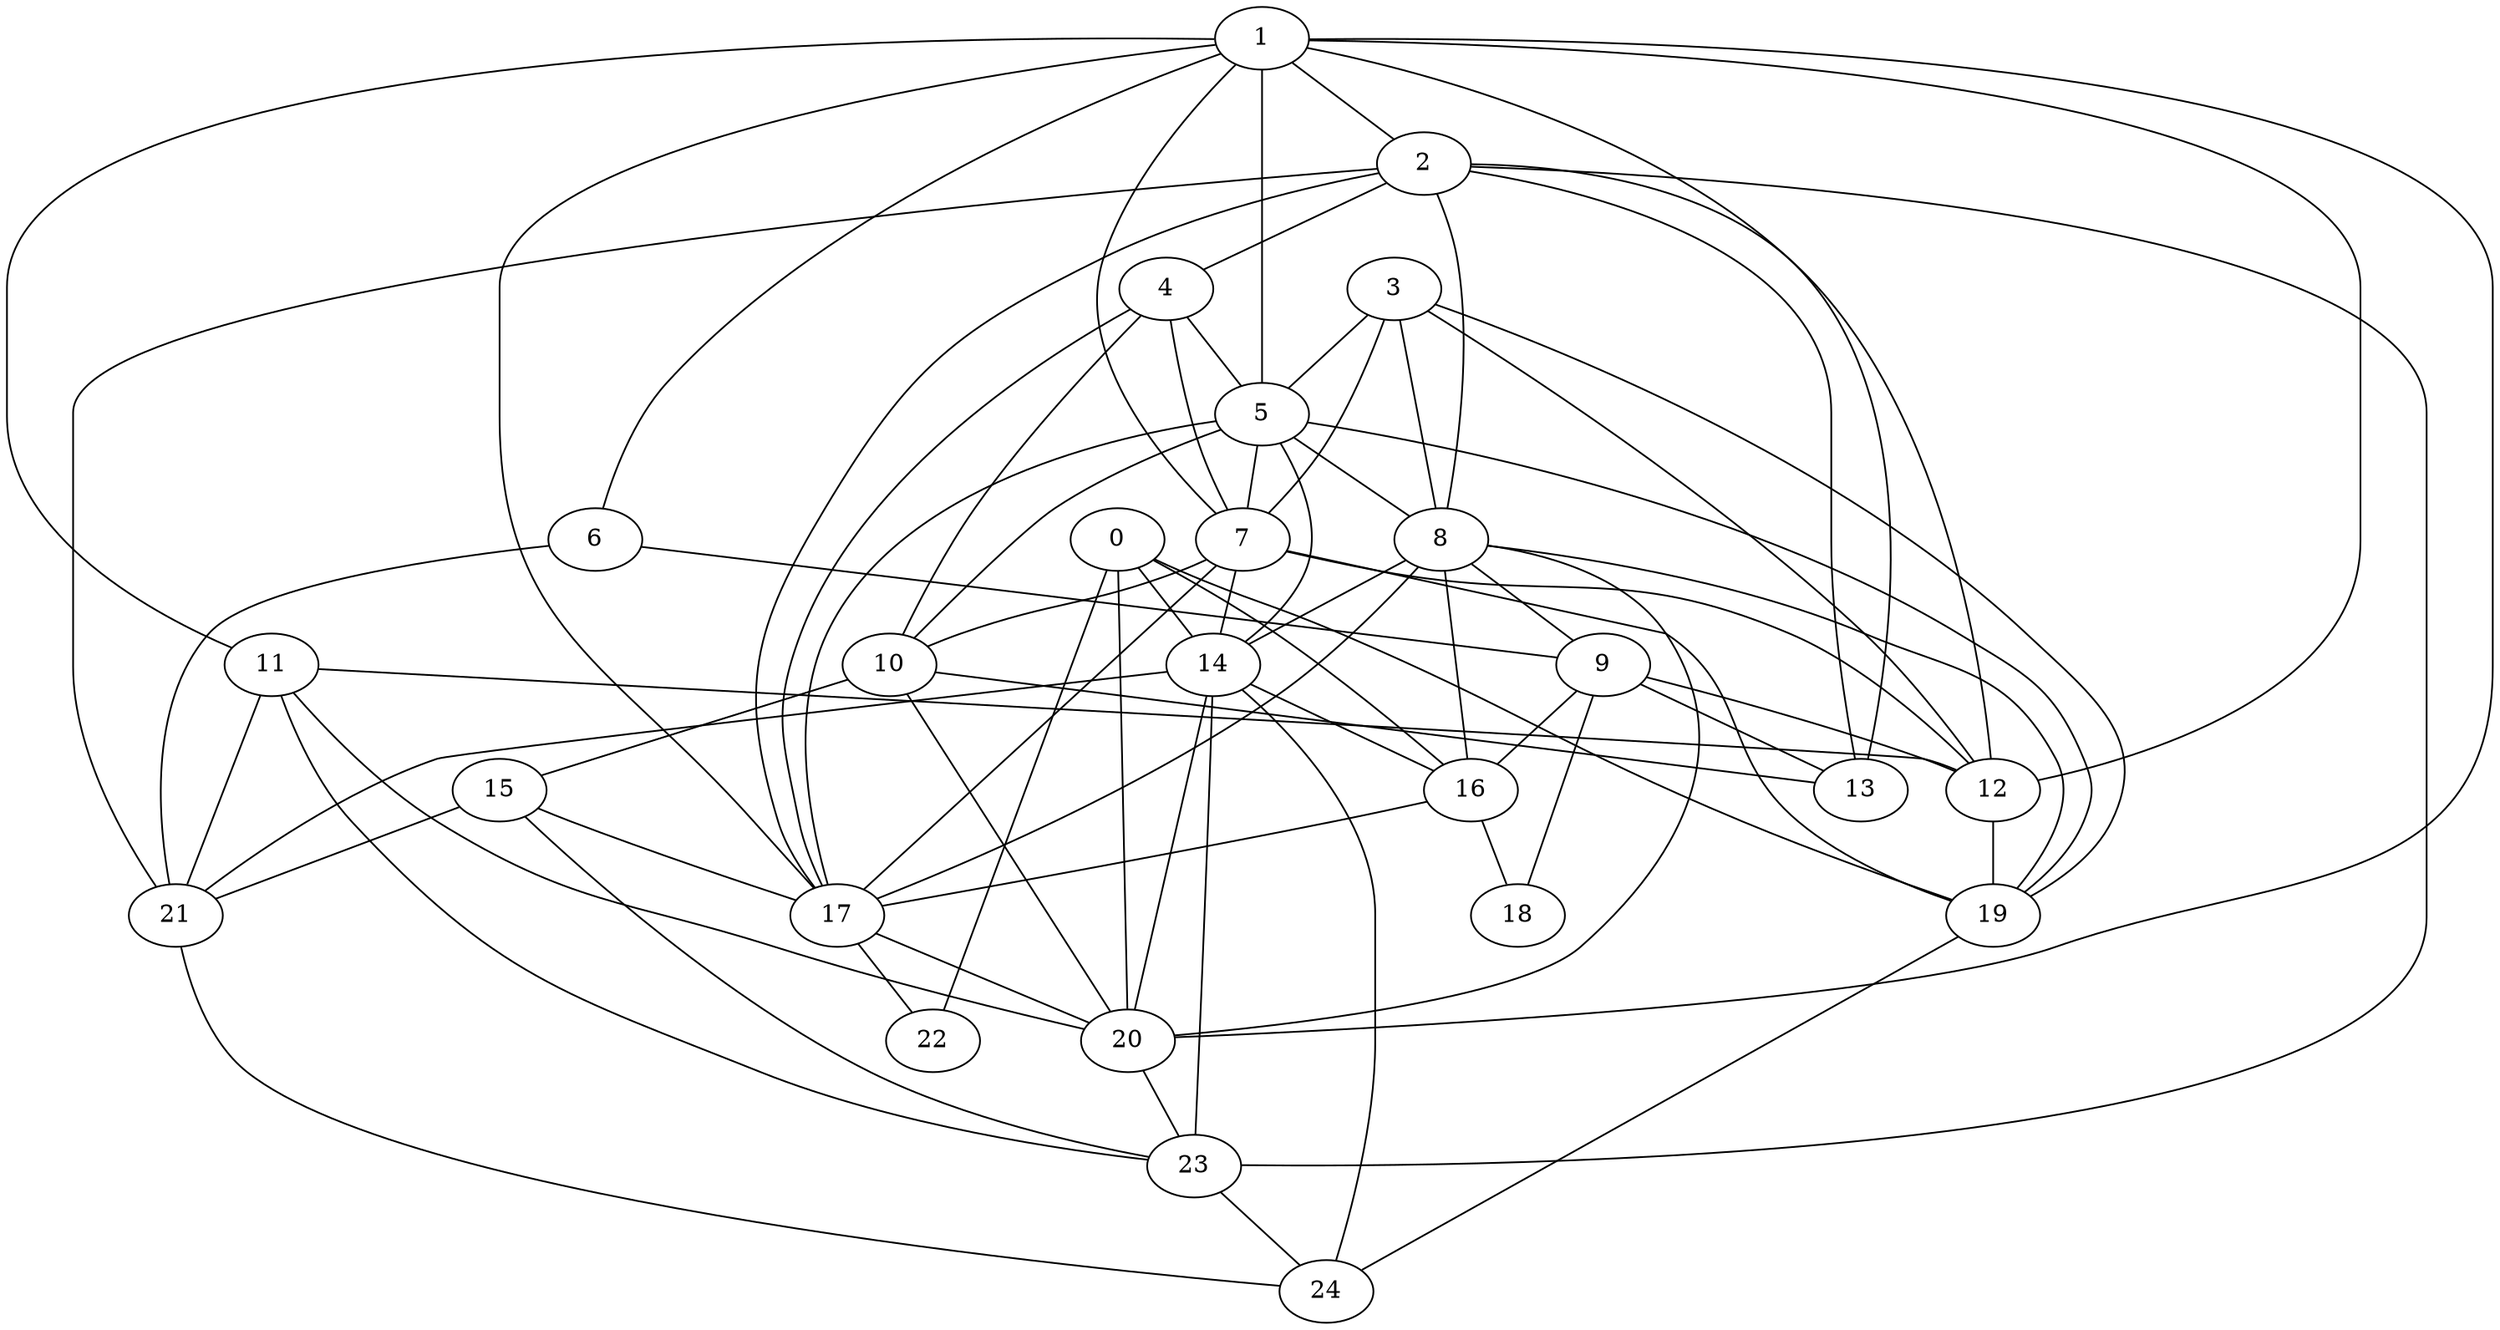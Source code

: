 strict graph "gnp_random_graph(25,0.25)" {
0;
1;
2;
3;
4;
5;
6;
7;
8;
9;
10;
11;
12;
13;
14;
15;
16;
17;
18;
19;
20;
21;
22;
23;
24;
0 -- 16  [is_available=True, prob="0.76876136754"];
0 -- 19  [is_available=True, prob="0.741702579825"];
0 -- 20  [is_available=True, prob="0.625826610922"];
0 -- 22  [is_available=True, prob="0.344489895192"];
0 -- 14  [is_available=True, prob="0.893872367183"];
1 -- 2  [is_available=True, prob="0.935338319075"];
1 -- 5  [is_available=True, prob="0.682858991841"];
1 -- 6  [is_available=True, prob="0.900015116279"];
1 -- 7  [is_available=True, prob="1.0"];
1 -- 11  [is_available=True, prob="0.831855337047"];
1 -- 12  [is_available=True, prob="1.0"];
1 -- 13  [is_available=True, prob="0.313697811853"];
1 -- 17  [is_available=True, prob="0.648706504998"];
1 -- 20  [is_available=True, prob="0.315220756204"];
2 -- 4  [is_available=True, prob="0.889900397029"];
2 -- 8  [is_available=True, prob="0.995627640461"];
2 -- 12  [is_available=True, prob="0.348944954065"];
2 -- 13  [is_available=True, prob="0.989151011398"];
2 -- 17  [is_available=True, prob="0.785217413434"];
2 -- 21  [is_available=True, prob="0.101755249878"];
2 -- 23  [is_available=True, prob="0.728169066379"];
3 -- 8  [is_available=True, prob="0.0943585020328"];
3 -- 19  [is_available=True, prob="0.147151011449"];
3 -- 12  [is_available=True, prob="0.82055397124"];
3 -- 5  [is_available=True, prob="0.505703857069"];
3 -- 7  [is_available=True, prob="0.471904617054"];
4 -- 17  [is_available=True, prob="0.184577179775"];
4 -- 10  [is_available=True, prob="0.83122507975"];
4 -- 5  [is_available=True, prob="0.81465983178"];
4 -- 7  [is_available=True, prob="0.492892096472"];
5 -- 7  [is_available=True, prob="1.0"];
5 -- 8  [is_available=True, prob="0.431305940975"];
5 -- 10  [is_available=True, prob="0.778251306656"];
5 -- 14  [is_available=True, prob="0.938735008444"];
5 -- 17  [is_available=True, prob="0.58791431302"];
5 -- 19  [is_available=True, prob="1.0"];
6 -- 21  [is_available=True, prob="0.435413117667"];
6 -- 9  [is_available=True, prob="0.30487780318"];
7 -- 10  [is_available=True, prob="0.17406266687"];
7 -- 12  [is_available=True, prob="0.338774946151"];
7 -- 14  [is_available=True, prob="0.0592711029197"];
7 -- 17  [is_available=True, prob="0.921538686666"];
7 -- 19  [is_available=True, prob="0.555840016094"];
8 -- 9  [is_available=True, prob="0.248679333738"];
8 -- 14  [is_available=True, prob="0.00384299776249"];
8 -- 16  [is_available=True, prob="0.285498494766"];
8 -- 17  [is_available=True, prob="0.413542570146"];
8 -- 19  [is_available=True, prob="0.509360337376"];
8 -- 20  [is_available=True, prob="0.562473173748"];
9 -- 12  [is_available=True, prob="0.90785967603"];
9 -- 13  [is_available=True, prob="0.838682028313"];
9 -- 16  [is_available=True, prob="0.124913055126"];
9 -- 18  [is_available=True, prob="0.451576899799"];
10 -- 13  [is_available=True, prob="0.106437681099"];
10 -- 15  [is_available=True, prob="0.745924279843"];
10 -- 20  [is_available=True, prob="0.78956022977"];
11 -- 12  [is_available=True, prob="0.790093849651"];
11 -- 21  [is_available=True, prob="0.302763920706"];
11 -- 20  [is_available=True, prob="0.87927555945"];
11 -- 23  [is_available=True, prob="0.743996164936"];
12 -- 19  [is_available=True, prob="0.44141630458"];
14 -- 16  [is_available=True, prob="0.473834009484"];
14 -- 20  [is_available=True, prob="0.810673437393"];
14 -- 21  [is_available=True, prob="0.10991144162"];
14 -- 23  [is_available=True, prob="0.268832661179"];
14 -- 24  [is_available=True, prob="1.0"];
15 -- 17  [is_available=True, prob="0.310797752977"];
15 -- 21  [is_available=True, prob="0.368961614126"];
15 -- 23  [is_available=True, prob="1.0"];
16 -- 17  [is_available=True, prob="0.115095975493"];
16 -- 18  [is_available=True, prob="0.378613121636"];
17 -- 20  [is_available=True, prob="0.235208665118"];
17 -- 22  [is_available=True, prob="0.251914326131"];
19 -- 24  [is_available=True, prob="0.404887340307"];
20 -- 23  [is_available=True, prob="1.0"];
21 -- 24  [is_available=True, prob="0.057489328204"];
23 -- 24  [is_available=True, prob="0.216407759666"];
}
